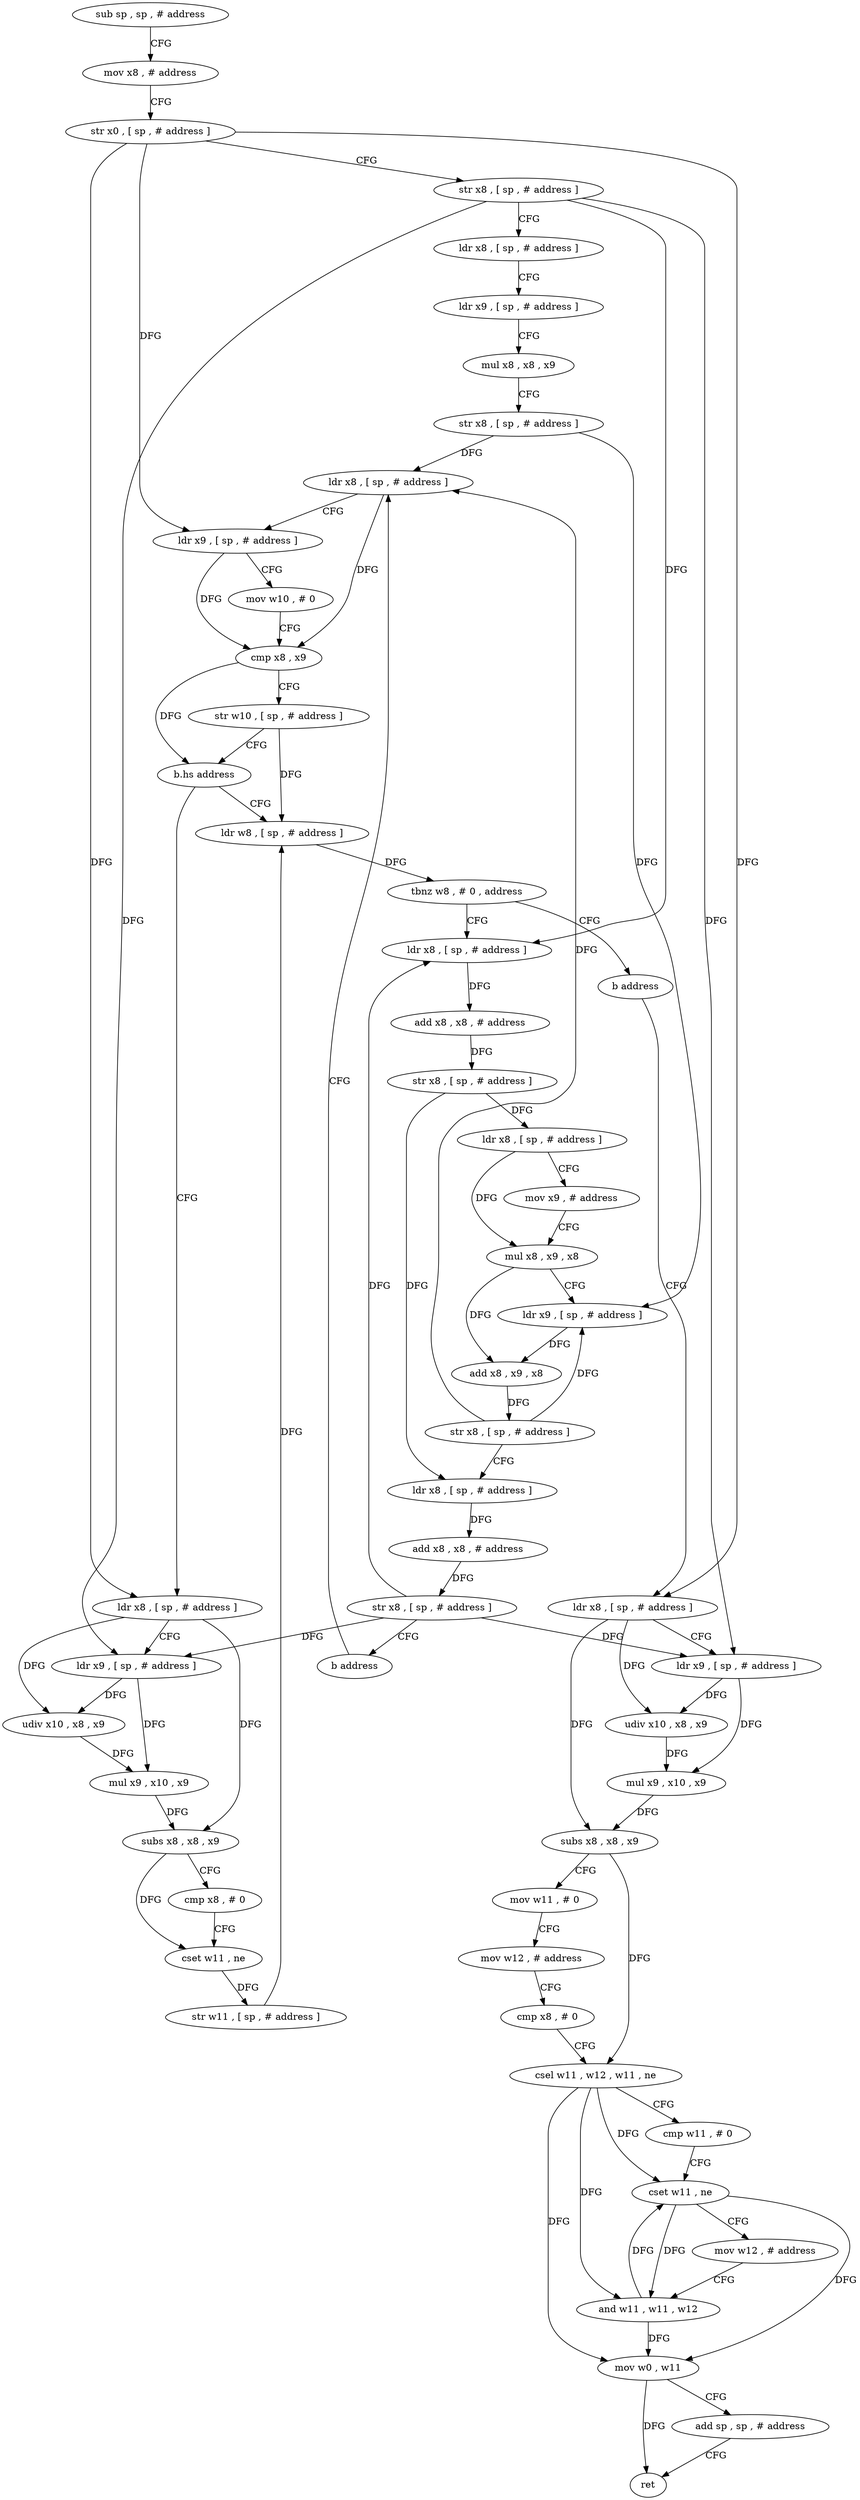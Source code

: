 digraph "func" {
"4238292" [label = "sub sp , sp , # address" ]
"4238296" [label = "mov x8 , # address" ]
"4238300" [label = "str x0 , [ sp , # address ]" ]
"4238304" [label = "str x8 , [ sp , # address ]" ]
"4238308" [label = "ldr x8 , [ sp , # address ]" ]
"4238312" [label = "ldr x9 , [ sp , # address ]" ]
"4238316" [label = "mul x8 , x8 , x9" ]
"4238320" [label = "str x8 , [ sp , # address ]" ]
"4238324" [label = "ldr x8 , [ sp , # address ]" ]
"4238380" [label = "ldr w8 , [ sp , # address ]" ]
"4238384" [label = "tbnz w8 , # 0 , address" ]
"4238392" [label = "ldr x8 , [ sp , # address ]" ]
"4238388" [label = "b address" ]
"4238348" [label = "ldr x8 , [ sp , # address ]" ]
"4238352" [label = "ldr x9 , [ sp , # address ]" ]
"4238356" [label = "udiv x10 , x8 , x9" ]
"4238360" [label = "mul x9 , x10 , x9" ]
"4238364" [label = "subs x8 , x8 , x9" ]
"4238368" [label = "cmp x8 , # 0" ]
"4238372" [label = "cset w11 , ne" ]
"4238376" [label = "str w11 , [ sp , # address ]" ]
"4238396" [label = "add x8 , x8 , # address" ]
"4238400" [label = "str x8 , [ sp , # address ]" ]
"4238404" [label = "ldr x8 , [ sp , # address ]" ]
"4238408" [label = "mov x9 , # address" ]
"4238412" [label = "mul x8 , x9 , x8" ]
"4238416" [label = "ldr x9 , [ sp , # address ]" ]
"4238420" [label = "add x8 , x9 , x8" ]
"4238424" [label = "str x8 , [ sp , # address ]" ]
"4238428" [label = "ldr x8 , [ sp , # address ]" ]
"4238432" [label = "add x8 , x8 , # address" ]
"4238436" [label = "str x8 , [ sp , # address ]" ]
"4238440" [label = "b address" ]
"4238444" [label = "ldr x8 , [ sp , # address ]" ]
"4238328" [label = "ldr x9 , [ sp , # address ]" ]
"4238332" [label = "mov w10 , # 0" ]
"4238336" [label = "cmp x8 , x9" ]
"4238340" [label = "str w10 , [ sp , # address ]" ]
"4238344" [label = "b.hs address" ]
"4238448" [label = "ldr x9 , [ sp , # address ]" ]
"4238452" [label = "udiv x10 , x8 , x9" ]
"4238456" [label = "mul x9 , x10 , x9" ]
"4238460" [label = "subs x8 , x8 , x9" ]
"4238464" [label = "mov w11 , # 0" ]
"4238468" [label = "mov w12 , # address" ]
"4238472" [label = "cmp x8 , # 0" ]
"4238476" [label = "csel w11 , w12 , w11 , ne" ]
"4238480" [label = "cmp w11 , # 0" ]
"4238484" [label = "cset w11 , ne" ]
"4238488" [label = "mov w12 , # address" ]
"4238492" [label = "and w11 , w11 , w12" ]
"4238496" [label = "mov w0 , w11" ]
"4238500" [label = "add sp , sp , # address" ]
"4238504" [label = "ret" ]
"4238292" -> "4238296" [ label = "CFG" ]
"4238296" -> "4238300" [ label = "CFG" ]
"4238300" -> "4238304" [ label = "CFG" ]
"4238300" -> "4238328" [ label = "DFG" ]
"4238300" -> "4238348" [ label = "DFG" ]
"4238300" -> "4238444" [ label = "DFG" ]
"4238304" -> "4238308" [ label = "CFG" ]
"4238304" -> "4238352" [ label = "DFG" ]
"4238304" -> "4238392" [ label = "DFG" ]
"4238304" -> "4238448" [ label = "DFG" ]
"4238308" -> "4238312" [ label = "CFG" ]
"4238312" -> "4238316" [ label = "CFG" ]
"4238316" -> "4238320" [ label = "CFG" ]
"4238320" -> "4238324" [ label = "DFG" ]
"4238320" -> "4238416" [ label = "DFG" ]
"4238324" -> "4238328" [ label = "CFG" ]
"4238324" -> "4238336" [ label = "DFG" ]
"4238380" -> "4238384" [ label = "DFG" ]
"4238384" -> "4238392" [ label = "CFG" ]
"4238384" -> "4238388" [ label = "CFG" ]
"4238392" -> "4238396" [ label = "DFG" ]
"4238388" -> "4238444" [ label = "CFG" ]
"4238348" -> "4238352" [ label = "CFG" ]
"4238348" -> "4238356" [ label = "DFG" ]
"4238348" -> "4238364" [ label = "DFG" ]
"4238352" -> "4238356" [ label = "DFG" ]
"4238352" -> "4238360" [ label = "DFG" ]
"4238356" -> "4238360" [ label = "DFG" ]
"4238360" -> "4238364" [ label = "DFG" ]
"4238364" -> "4238368" [ label = "CFG" ]
"4238364" -> "4238372" [ label = "DFG" ]
"4238368" -> "4238372" [ label = "CFG" ]
"4238372" -> "4238376" [ label = "DFG" ]
"4238376" -> "4238380" [ label = "DFG" ]
"4238396" -> "4238400" [ label = "DFG" ]
"4238400" -> "4238404" [ label = "DFG" ]
"4238400" -> "4238428" [ label = "DFG" ]
"4238404" -> "4238408" [ label = "CFG" ]
"4238404" -> "4238412" [ label = "DFG" ]
"4238408" -> "4238412" [ label = "CFG" ]
"4238412" -> "4238416" [ label = "CFG" ]
"4238412" -> "4238420" [ label = "DFG" ]
"4238416" -> "4238420" [ label = "DFG" ]
"4238420" -> "4238424" [ label = "DFG" ]
"4238424" -> "4238428" [ label = "CFG" ]
"4238424" -> "4238324" [ label = "DFG" ]
"4238424" -> "4238416" [ label = "DFG" ]
"4238428" -> "4238432" [ label = "DFG" ]
"4238432" -> "4238436" [ label = "DFG" ]
"4238436" -> "4238440" [ label = "CFG" ]
"4238436" -> "4238352" [ label = "DFG" ]
"4238436" -> "4238392" [ label = "DFG" ]
"4238436" -> "4238448" [ label = "DFG" ]
"4238440" -> "4238324" [ label = "CFG" ]
"4238444" -> "4238448" [ label = "CFG" ]
"4238444" -> "4238452" [ label = "DFG" ]
"4238444" -> "4238460" [ label = "DFG" ]
"4238328" -> "4238332" [ label = "CFG" ]
"4238328" -> "4238336" [ label = "DFG" ]
"4238332" -> "4238336" [ label = "CFG" ]
"4238336" -> "4238340" [ label = "CFG" ]
"4238336" -> "4238344" [ label = "DFG" ]
"4238340" -> "4238344" [ label = "CFG" ]
"4238340" -> "4238380" [ label = "DFG" ]
"4238344" -> "4238380" [ label = "CFG" ]
"4238344" -> "4238348" [ label = "CFG" ]
"4238448" -> "4238452" [ label = "DFG" ]
"4238448" -> "4238456" [ label = "DFG" ]
"4238452" -> "4238456" [ label = "DFG" ]
"4238456" -> "4238460" [ label = "DFG" ]
"4238460" -> "4238464" [ label = "CFG" ]
"4238460" -> "4238476" [ label = "DFG" ]
"4238464" -> "4238468" [ label = "CFG" ]
"4238468" -> "4238472" [ label = "CFG" ]
"4238472" -> "4238476" [ label = "CFG" ]
"4238476" -> "4238480" [ label = "CFG" ]
"4238476" -> "4238484" [ label = "DFG" ]
"4238476" -> "4238492" [ label = "DFG" ]
"4238476" -> "4238496" [ label = "DFG" ]
"4238480" -> "4238484" [ label = "CFG" ]
"4238484" -> "4238488" [ label = "CFG" ]
"4238484" -> "4238492" [ label = "DFG" ]
"4238484" -> "4238496" [ label = "DFG" ]
"4238488" -> "4238492" [ label = "CFG" ]
"4238492" -> "4238496" [ label = "DFG" ]
"4238492" -> "4238484" [ label = "DFG" ]
"4238496" -> "4238500" [ label = "CFG" ]
"4238496" -> "4238504" [ label = "DFG" ]
"4238500" -> "4238504" [ label = "CFG" ]
}
